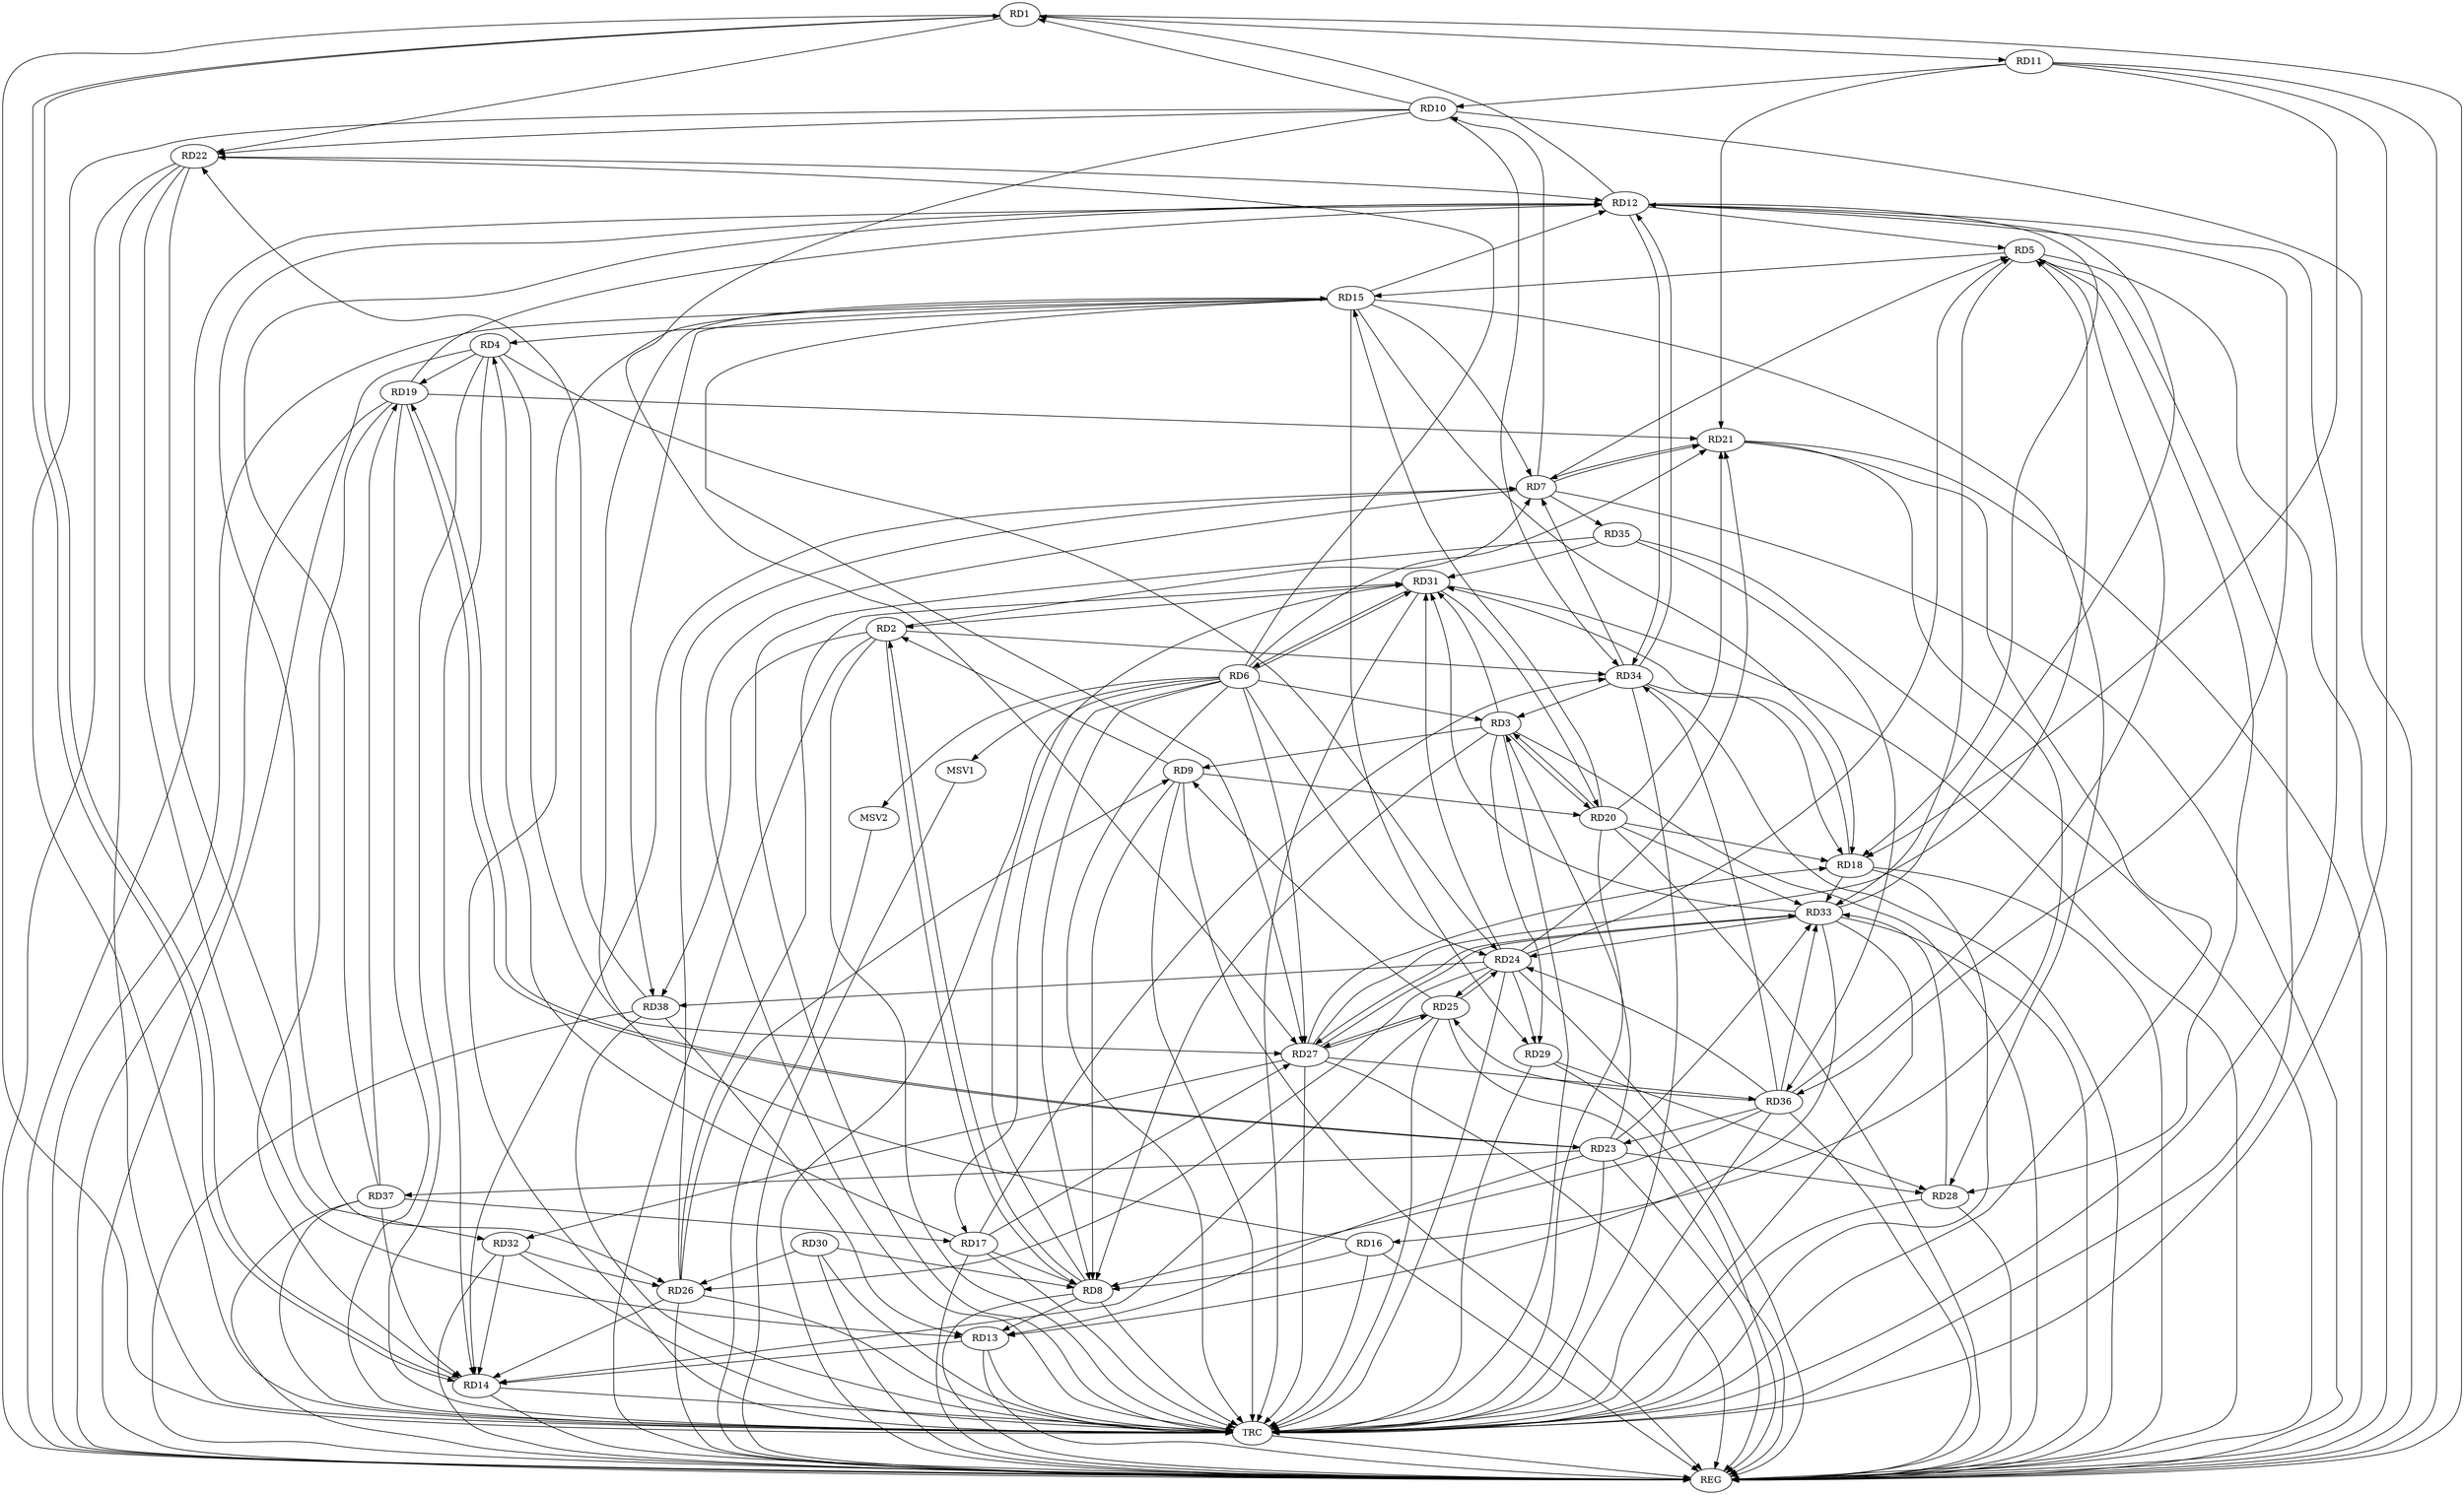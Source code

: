 strict digraph G {
  RD1 [ label="RD1" ];
  RD2 [ label="RD2" ];
  RD3 [ label="RD3" ];
  RD4 [ label="RD4" ];
  RD5 [ label="RD5" ];
  RD6 [ label="RD6" ];
  RD7 [ label="RD7" ];
  RD8 [ label="RD8" ];
  RD9 [ label="RD9" ];
  RD10 [ label="RD10" ];
  RD11 [ label="RD11" ];
  RD12 [ label="RD12" ];
  RD13 [ label="RD13" ];
  RD14 [ label="RD14" ];
  RD15 [ label="RD15" ];
  RD16 [ label="RD16" ];
  RD17 [ label="RD17" ];
  RD18 [ label="RD18" ];
  RD19 [ label="RD19" ];
  RD20 [ label="RD20" ];
  RD21 [ label="RD21" ];
  RD22 [ label="RD22" ];
  RD23 [ label="RD23" ];
  RD24 [ label="RD24" ];
  RD25 [ label="RD25" ];
  RD26 [ label="RD26" ];
  RD27 [ label="RD27" ];
  RD28 [ label="RD28" ];
  RD29 [ label="RD29" ];
  RD30 [ label="RD30" ];
  RD31 [ label="RD31" ];
  RD32 [ label="RD32" ];
  RD33 [ label="RD33" ];
  RD34 [ label="RD34" ];
  RD35 [ label="RD35" ];
  RD36 [ label="RD36" ];
  RD37 [ label="RD37" ];
  RD38 [ label="RD38" ];
  REG [ label="REG" ];
  TRC [ label="TRC" ];
  MSV1 [ label="MSV1" ];
  MSV2 [ label="MSV2" ];
  RD10 -> RD1;
  RD1 -> RD11;
  RD12 -> RD1;
  RD1 -> RD14;
  RD14 -> RD1;
  RD1 -> RD22;
  RD2 -> RD7;
  RD2 -> RD8;
  RD8 -> RD2;
  RD9 -> RD2;
  RD31 -> RD2;
  RD2 -> RD34;
  RD2 -> RD38;
  RD6 -> RD3;
  RD3 -> RD8;
  RD3 -> RD9;
  RD3 -> RD20;
  RD20 -> RD3;
  RD23 -> RD3;
  RD3 -> RD29;
  RD3 -> RD31;
  RD34 -> RD3;
  RD4 -> RD14;
  RD15 -> RD4;
  RD17 -> RD4;
  RD4 -> RD19;
  RD4 -> RD24;
  RD4 -> RD27;
  RD7 -> RD5;
  RD12 -> RD5;
  RD5 -> RD15;
  RD24 -> RD5;
  RD27 -> RD5;
  RD5 -> RD28;
  RD5 -> RD33;
  RD36 -> RD5;
  RD6 -> RD8;
  RD6 -> RD17;
  RD6 -> RD21;
  RD6 -> RD22;
  RD6 -> RD24;
  RD6 -> RD27;
  RD6 -> RD31;
  RD31 -> RD6;
  RD7 -> RD10;
  RD7 -> RD14;
  RD15 -> RD7;
  RD7 -> RD21;
  RD21 -> RD7;
  RD26 -> RD7;
  RD34 -> RD7;
  RD7 -> RD35;
  RD9 -> RD8;
  RD8 -> RD13;
  RD16 -> RD8;
  RD17 -> RD8;
  RD30 -> RD8;
  RD8 -> RD31;
  RD36 -> RD8;
  RD9 -> RD20;
  RD25 -> RD9;
  RD26 -> RD9;
  RD11 -> RD10;
  RD10 -> RD22;
  RD10 -> RD27;
  RD10 -> RD34;
  RD11 -> RD18;
  RD11 -> RD21;
  RD15 -> RD12;
  RD12 -> RD18;
  RD19 -> RD12;
  RD22 -> RD12;
  RD12 -> RD26;
  RD33 -> RD12;
  RD12 -> RD34;
  RD34 -> RD12;
  RD12 -> RD36;
  RD37 -> RD12;
  RD13 -> RD14;
  RD22 -> RD13;
  RD23 -> RD13;
  RD33 -> RD13;
  RD38 -> RD13;
  RD19 -> RD14;
  RD25 -> RD14;
  RD26 -> RD14;
  RD32 -> RD14;
  RD37 -> RD14;
  RD16 -> RD15;
  RD15 -> RD18;
  RD20 -> RD15;
  RD15 -> RD27;
  RD15 -> RD28;
  RD15 -> RD29;
  RD15 -> RD38;
  RD21 -> RD16;
  RD17 -> RD27;
  RD17 -> RD34;
  RD37 -> RD17;
  RD20 -> RD18;
  RD27 -> RD18;
  RD18 -> RD31;
  RD18 -> RD33;
  RD34 -> RD18;
  RD19 -> RD21;
  RD19 -> RD23;
  RD23 -> RD19;
  RD37 -> RD19;
  RD20 -> RD21;
  RD31 -> RD20;
  RD20 -> RD33;
  RD24 -> RD21;
  RD22 -> RD32;
  RD38 -> RD22;
  RD23 -> RD28;
  RD23 -> RD33;
  RD36 -> RD23;
  RD23 -> RD37;
  RD24 -> RD25;
  RD25 -> RD24;
  RD24 -> RD26;
  RD24 -> RD29;
  RD24 -> RD31;
  RD33 -> RD24;
  RD36 -> RD24;
  RD24 -> RD38;
  RD25 -> RD27;
  RD27 -> RD25;
  RD36 -> RD25;
  RD30 -> RD26;
  RD26 -> RD31;
  RD32 -> RD26;
  RD27 -> RD32;
  RD27 -> RD33;
  RD33 -> RD27;
  RD27 -> RD36;
  RD29 -> RD28;
  RD28 -> RD33;
  RD33 -> RD31;
  RD35 -> RD31;
  RD36 -> RD33;
  RD36 -> RD34;
  RD35 -> RD36;
  RD1 -> REG;
  RD2 -> REG;
  RD3 -> REG;
  RD4 -> REG;
  RD5 -> REG;
  RD6 -> REG;
  RD7 -> REG;
  RD8 -> REG;
  RD9 -> REG;
  RD10 -> REG;
  RD11 -> REG;
  RD12 -> REG;
  RD13 -> REG;
  RD14 -> REG;
  RD15 -> REG;
  RD16 -> REG;
  RD17 -> REG;
  RD18 -> REG;
  RD19 -> REG;
  RD20 -> REG;
  RD21 -> REG;
  RD22 -> REG;
  RD23 -> REG;
  RD24 -> REG;
  RD25 -> REG;
  RD26 -> REG;
  RD27 -> REG;
  RD28 -> REG;
  RD29 -> REG;
  RD30 -> REG;
  RD31 -> REG;
  RD32 -> REG;
  RD33 -> REG;
  RD34 -> REG;
  RD35 -> REG;
  RD36 -> REG;
  RD37 -> REG;
  RD38 -> REG;
  RD1 -> TRC;
  RD2 -> TRC;
  RD3 -> TRC;
  RD4 -> TRC;
  RD5 -> TRC;
  RD6 -> TRC;
  RD7 -> TRC;
  RD8 -> TRC;
  RD9 -> TRC;
  RD10 -> TRC;
  RD11 -> TRC;
  RD12 -> TRC;
  RD13 -> TRC;
  RD14 -> TRC;
  RD15 -> TRC;
  RD16 -> TRC;
  RD17 -> TRC;
  RD18 -> TRC;
  RD19 -> TRC;
  RD20 -> TRC;
  RD21 -> TRC;
  RD22 -> TRC;
  RD23 -> TRC;
  RD24 -> TRC;
  RD25 -> TRC;
  RD26 -> TRC;
  RD27 -> TRC;
  RD28 -> TRC;
  RD29 -> TRC;
  RD30 -> TRC;
  RD31 -> TRC;
  RD32 -> TRC;
  RD33 -> TRC;
  RD34 -> TRC;
  RD35 -> TRC;
  RD36 -> TRC;
  RD37 -> TRC;
  RD38 -> TRC;
  TRC -> REG;
  RD6 -> MSV1;
  RD6 -> MSV2;
  MSV1 -> REG;
  MSV2 -> REG;
}
